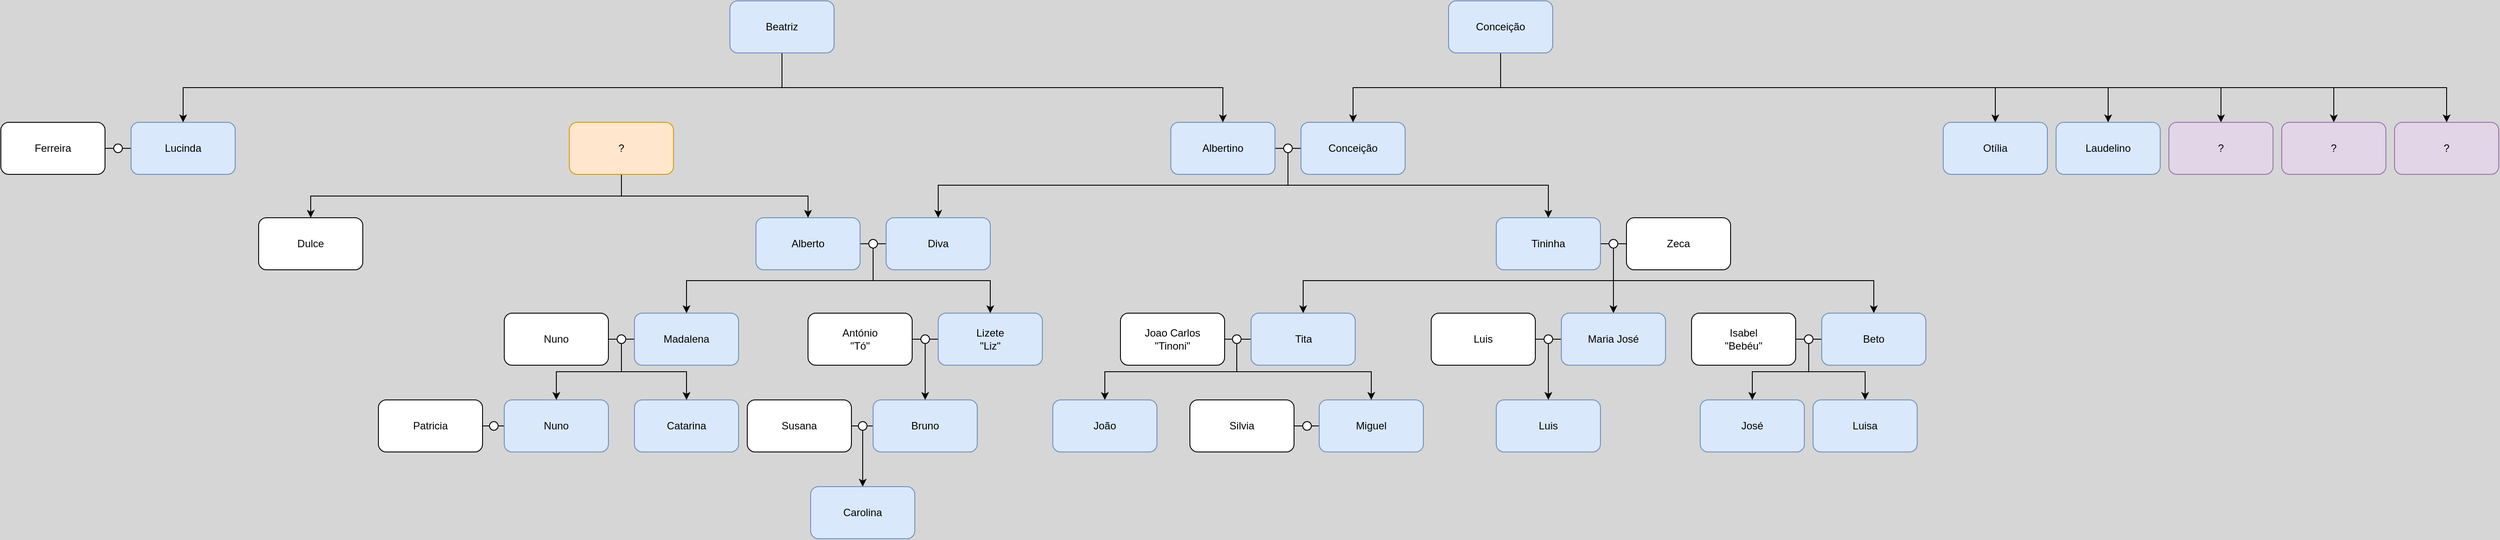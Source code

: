 <mxfile version="26.2.15">
  <diagram name="Page-1" id="p0TcaTql8pqPhPUxsHSn">
    <mxGraphModel dx="9128" dy="1849" grid="1" gridSize="10" guides="1" tooltips="1" connect="1" arrows="1" fold="1" page="1" pageScale="1" pageWidth="850" pageHeight="1100" background="#D6D6D6" math="0" shadow="0">
      <root>
        <mxCell id="0" />
        <mxCell id="1" parent="0" />
        <mxCell id="ZqOxgUCwvgQGVWbEYN_5-1" style="edgeStyle=orthogonalEdgeStyle;rounded=0;orthogonalLoop=1;jettySize=auto;html=1;exitX=0;exitY=0.5;exitDx=0;exitDy=0;entryX=1;entryY=0.5;entryDx=0;entryDy=0;endArrow=none;startFill=0;" edge="1" parent="1" source="ZqOxgUCwvgQGVWbEYN_5-2" target="ZqOxgUCwvgQGVWbEYN_5-8">
          <mxGeometry relative="1" as="geometry" />
        </mxCell>
        <mxCell id="ZqOxgUCwvgQGVWbEYN_5-2" value="Zeca" style="rounded=1;whiteSpace=wrap;html=1;" vertex="1" parent="1">
          <mxGeometry x="-3255" y="400" width="120" height="60" as="geometry" />
        </mxCell>
        <mxCell id="ZqOxgUCwvgQGVWbEYN_5-3" style="edgeStyle=orthogonalEdgeStyle;rounded=0;orthogonalLoop=1;jettySize=auto;html=1;exitX=1;exitY=0.5;exitDx=0;exitDy=0;entryX=0;entryY=0.5;entryDx=0;entryDy=0;endArrow=none;startFill=0;" edge="1" parent="1" source="ZqOxgUCwvgQGVWbEYN_5-4" target="ZqOxgUCwvgQGVWbEYN_5-8">
          <mxGeometry relative="1" as="geometry" />
        </mxCell>
        <mxCell id="ZqOxgUCwvgQGVWbEYN_5-4" value="Tininha" style="rounded=1;whiteSpace=wrap;html=1;fillColor=#dae8fc;strokeColor=#6c8ebf;" vertex="1" parent="1">
          <mxGeometry x="-3405" y="400" width="120" height="60" as="geometry" />
        </mxCell>
        <mxCell id="ZqOxgUCwvgQGVWbEYN_5-5" style="edgeStyle=orthogonalEdgeStyle;rounded=0;orthogonalLoop=1;jettySize=auto;html=1;exitX=0.5;exitY=1;exitDx=0;exitDy=0;entryX=0.5;entryY=0;entryDx=0;entryDy=0;" edge="1" parent="1" source="ZqOxgUCwvgQGVWbEYN_5-8" target="ZqOxgUCwvgQGVWbEYN_5-12">
          <mxGeometry relative="1" as="geometry" />
        </mxCell>
        <mxCell id="ZqOxgUCwvgQGVWbEYN_5-6" style="edgeStyle=orthogonalEdgeStyle;rounded=0;orthogonalLoop=1;jettySize=auto;html=1;exitX=0.5;exitY=1;exitDx=0;exitDy=0;entryX=0.5;entryY=0;entryDx=0;entryDy=0;" edge="1" parent="1" source="ZqOxgUCwvgQGVWbEYN_5-8" target="ZqOxgUCwvgQGVWbEYN_5-101">
          <mxGeometry relative="1" as="geometry">
            <mxPoint x="-3580" y="510" as="targetPoint" />
          </mxGeometry>
        </mxCell>
        <mxCell id="ZqOxgUCwvgQGVWbEYN_5-7" style="edgeStyle=orthogonalEdgeStyle;rounded=0;orthogonalLoop=1;jettySize=auto;html=1;exitX=0.5;exitY=1;exitDx=0;exitDy=0;entryX=0.5;entryY=0;entryDx=0;entryDy=0;" edge="1" parent="1" source="ZqOxgUCwvgQGVWbEYN_5-8" target="ZqOxgUCwvgQGVWbEYN_5-14">
          <mxGeometry relative="1" as="geometry" />
        </mxCell>
        <mxCell id="ZqOxgUCwvgQGVWbEYN_5-8" value="" style="ellipse;whiteSpace=wrap;html=1;aspect=fixed;" vertex="1" parent="1">
          <mxGeometry x="-3275" y="425" width="10" height="10" as="geometry" />
        </mxCell>
        <mxCell id="ZqOxgUCwvgQGVWbEYN_5-11" style="edgeStyle=orthogonalEdgeStyle;rounded=0;orthogonalLoop=1;jettySize=auto;html=1;exitX=0;exitY=0.5;exitDx=0;exitDy=0;entryX=1;entryY=0.5;entryDx=0;entryDy=0;endArrow=none;startFill=0;" edge="1" parent="1" source="ZqOxgUCwvgQGVWbEYN_5-12" target="ZqOxgUCwvgQGVWbEYN_5-23">
          <mxGeometry relative="1" as="geometry" />
        </mxCell>
        <mxCell id="ZqOxgUCwvgQGVWbEYN_5-12" value="Maria José" style="rounded=1;whiteSpace=wrap;html=1;fillColor=#dae8fc;strokeColor=#6c8ebf;" vertex="1" parent="1">
          <mxGeometry x="-3330" y="510" width="120" height="60" as="geometry" />
        </mxCell>
        <mxCell id="ZqOxgUCwvgQGVWbEYN_5-13" style="edgeStyle=orthogonalEdgeStyle;rounded=0;orthogonalLoop=1;jettySize=auto;html=1;exitX=0;exitY=0.5;exitDx=0;exitDy=0;entryX=1;entryY=0.5;entryDx=0;entryDy=0;endArrow=none;startFill=0;" edge="1" parent="1" source="ZqOxgUCwvgQGVWbEYN_5-14" target="ZqOxgUCwvgQGVWbEYN_5-28">
          <mxGeometry relative="1" as="geometry" />
        </mxCell>
        <mxCell id="ZqOxgUCwvgQGVWbEYN_5-14" value="Beto" style="rounded=1;whiteSpace=wrap;html=1;fillColor=#dae8fc;strokeColor=#6c8ebf;" vertex="1" parent="1">
          <mxGeometry x="-3030" y="510" width="120" height="60" as="geometry" />
        </mxCell>
        <mxCell id="ZqOxgUCwvgQGVWbEYN_5-20" style="edgeStyle=orthogonalEdgeStyle;rounded=0;orthogonalLoop=1;jettySize=auto;html=1;exitX=1;exitY=0.5;exitDx=0;exitDy=0;entryX=0;entryY=0.5;entryDx=0;entryDy=0;endArrow=none;startFill=0;" edge="1" parent="1" source="ZqOxgUCwvgQGVWbEYN_5-21" target="ZqOxgUCwvgQGVWbEYN_5-23">
          <mxGeometry relative="1" as="geometry" />
        </mxCell>
        <mxCell id="ZqOxgUCwvgQGVWbEYN_5-21" value="Luis" style="rounded=1;whiteSpace=wrap;html=1;" vertex="1" parent="1">
          <mxGeometry x="-3480" y="510" width="120" height="60" as="geometry" />
        </mxCell>
        <mxCell id="ZqOxgUCwvgQGVWbEYN_5-22" style="edgeStyle=orthogonalEdgeStyle;rounded=0;orthogonalLoop=1;jettySize=auto;html=1;exitX=0.5;exitY=1;exitDx=0;exitDy=0;entryX=0.5;entryY=0;entryDx=0;entryDy=0;" edge="1" parent="1" source="ZqOxgUCwvgQGVWbEYN_5-23" target="ZqOxgUCwvgQGVWbEYN_5-31">
          <mxGeometry relative="1" as="geometry" />
        </mxCell>
        <mxCell id="ZqOxgUCwvgQGVWbEYN_5-23" value="" style="ellipse;whiteSpace=wrap;html=1;aspect=fixed;" vertex="1" parent="1">
          <mxGeometry x="-3350" y="535" width="10" height="10" as="geometry" />
        </mxCell>
        <mxCell id="ZqOxgUCwvgQGVWbEYN_5-24" style="edgeStyle=orthogonalEdgeStyle;rounded=0;orthogonalLoop=1;jettySize=auto;html=1;exitX=1;exitY=0.5;exitDx=0;exitDy=0;entryX=0;entryY=0.5;entryDx=0;entryDy=0;endArrow=none;startFill=0;" edge="1" parent="1" source="ZqOxgUCwvgQGVWbEYN_5-25" target="ZqOxgUCwvgQGVWbEYN_5-28">
          <mxGeometry relative="1" as="geometry" />
        </mxCell>
        <mxCell id="ZqOxgUCwvgQGVWbEYN_5-25" value="Isabel&lt;br&gt;&quot;Bebéu&quot;" style="rounded=1;whiteSpace=wrap;html=1;" vertex="1" parent="1">
          <mxGeometry x="-3180" y="510" width="120" height="60" as="geometry" />
        </mxCell>
        <mxCell id="ZqOxgUCwvgQGVWbEYN_5-26" style="edgeStyle=orthogonalEdgeStyle;rounded=0;orthogonalLoop=1;jettySize=auto;html=1;exitX=0.5;exitY=1;exitDx=0;exitDy=0;entryX=0.5;entryY=0;entryDx=0;entryDy=0;" edge="1" parent="1" source="ZqOxgUCwvgQGVWbEYN_5-28" target="ZqOxgUCwvgQGVWbEYN_5-32">
          <mxGeometry relative="1" as="geometry" />
        </mxCell>
        <mxCell id="ZqOxgUCwvgQGVWbEYN_5-27" style="edgeStyle=orthogonalEdgeStyle;rounded=0;orthogonalLoop=1;jettySize=auto;html=1;exitX=0.5;exitY=1;exitDx=0;exitDy=0;entryX=0.5;entryY=0;entryDx=0;entryDy=0;" edge="1" parent="1" source="ZqOxgUCwvgQGVWbEYN_5-28" target="ZqOxgUCwvgQGVWbEYN_5-33">
          <mxGeometry relative="1" as="geometry" />
        </mxCell>
        <mxCell id="ZqOxgUCwvgQGVWbEYN_5-28" value="" style="ellipse;whiteSpace=wrap;html=1;aspect=fixed;" vertex="1" parent="1">
          <mxGeometry x="-3050" y="535" width="10" height="10" as="geometry" />
        </mxCell>
        <mxCell id="ZqOxgUCwvgQGVWbEYN_5-31" value="Luis" style="rounded=1;whiteSpace=wrap;html=1;fillColor=#dae8fc;strokeColor=#6c8ebf;" vertex="1" parent="1">
          <mxGeometry x="-3405" y="610" width="120" height="60" as="geometry" />
        </mxCell>
        <mxCell id="ZqOxgUCwvgQGVWbEYN_5-32" value="José" style="rounded=1;whiteSpace=wrap;html=1;fillColor=#dae8fc;strokeColor=#6c8ebf;" vertex="1" parent="1">
          <mxGeometry x="-3170" y="610" width="120" height="60" as="geometry" />
        </mxCell>
        <mxCell id="ZqOxgUCwvgQGVWbEYN_5-33" value="Luisa" style="rounded=1;whiteSpace=wrap;html=1;fillColor=#dae8fc;strokeColor=#6c8ebf;" vertex="1" parent="1">
          <mxGeometry x="-3040" y="610" width="120" height="60" as="geometry" />
        </mxCell>
        <mxCell id="ZqOxgUCwvgQGVWbEYN_5-55" style="edgeStyle=orthogonalEdgeStyle;rounded=0;orthogonalLoop=1;jettySize=auto;html=1;exitX=0;exitY=0.5;exitDx=0;exitDy=0;entryX=1;entryY=0.5;entryDx=0;entryDy=0;endArrow=none;startFill=0;" edge="1" parent="1" source="ZqOxgUCwvgQGVWbEYN_5-34" target="ZqOxgUCwvgQGVWbEYN_5-47">
          <mxGeometry relative="1" as="geometry" />
        </mxCell>
        <mxCell id="ZqOxgUCwvgQGVWbEYN_5-34" value="Diva" style="rounded=1;whiteSpace=wrap;html=1;fillColor=#dae8fc;strokeColor=#6c8ebf;" vertex="1" parent="1">
          <mxGeometry x="-4108" y="400" width="120" height="60" as="geometry" />
        </mxCell>
        <mxCell id="ZqOxgUCwvgQGVWbEYN_5-38" style="edgeStyle=orthogonalEdgeStyle;rounded=0;orthogonalLoop=1;jettySize=auto;html=1;exitX=1;exitY=0.5;exitDx=0;exitDy=0;entryX=0;entryY=0.5;entryDx=0;entryDy=0;endArrow=none;startFill=0;" edge="1" parent="1" source="ZqOxgUCwvgQGVWbEYN_5-35" target="ZqOxgUCwvgQGVWbEYN_5-37">
          <mxGeometry relative="1" as="geometry" />
        </mxCell>
        <mxCell id="ZqOxgUCwvgQGVWbEYN_5-35" value="Albertino" style="rounded=1;whiteSpace=wrap;html=1;fillColor=#dae8fc;strokeColor=#6c8ebf;" vertex="1" parent="1">
          <mxGeometry x="-3780" y="290" width="120" height="60" as="geometry" />
        </mxCell>
        <mxCell id="ZqOxgUCwvgQGVWbEYN_5-39" style="edgeStyle=orthogonalEdgeStyle;rounded=0;orthogonalLoop=1;jettySize=auto;html=1;exitX=0;exitY=0.5;exitDx=0;exitDy=0;entryX=1;entryY=0.5;entryDx=0;entryDy=0;endArrow=none;startFill=0;" edge="1" parent="1" source="ZqOxgUCwvgQGVWbEYN_5-36" target="ZqOxgUCwvgQGVWbEYN_5-37">
          <mxGeometry relative="1" as="geometry" />
        </mxCell>
        <mxCell id="ZqOxgUCwvgQGVWbEYN_5-36" value="Conceição" style="rounded=1;whiteSpace=wrap;html=1;fillColor=#dae8fc;strokeColor=#6c8ebf;" vertex="1" parent="1">
          <mxGeometry x="-3630" y="290" width="120" height="60" as="geometry" />
        </mxCell>
        <mxCell id="ZqOxgUCwvgQGVWbEYN_5-40" style="edgeStyle=orthogonalEdgeStyle;rounded=0;orthogonalLoop=1;jettySize=auto;html=1;exitX=0.5;exitY=1;exitDx=0;exitDy=0;entryX=0.5;entryY=0;entryDx=0;entryDy=0;" edge="1" parent="1" source="ZqOxgUCwvgQGVWbEYN_5-37" target="ZqOxgUCwvgQGVWbEYN_5-34">
          <mxGeometry relative="1" as="geometry" />
        </mxCell>
        <mxCell id="ZqOxgUCwvgQGVWbEYN_5-41" style="edgeStyle=orthogonalEdgeStyle;rounded=0;orthogonalLoop=1;jettySize=auto;html=1;exitX=0.5;exitY=1;exitDx=0;exitDy=0;entryX=0.5;entryY=0;entryDx=0;entryDy=0;" edge="1" parent="1" source="ZqOxgUCwvgQGVWbEYN_5-37" target="ZqOxgUCwvgQGVWbEYN_5-4">
          <mxGeometry relative="1" as="geometry" />
        </mxCell>
        <mxCell id="ZqOxgUCwvgQGVWbEYN_5-37" value="" style="ellipse;whiteSpace=wrap;html=1;aspect=fixed;" vertex="1" parent="1">
          <mxGeometry x="-3650" y="315" width="10" height="10" as="geometry" />
        </mxCell>
        <mxCell id="ZqOxgUCwvgQGVWbEYN_5-54" style="edgeStyle=orthogonalEdgeStyle;rounded=0;orthogonalLoop=1;jettySize=auto;html=1;exitX=0;exitY=0.5;exitDx=0;exitDy=0;entryX=1;entryY=0.5;entryDx=0;entryDy=0;endArrow=none;startFill=0;" edge="1" parent="1" source="ZqOxgUCwvgQGVWbEYN_5-42" target="ZqOxgUCwvgQGVWbEYN_5-53">
          <mxGeometry relative="1" as="geometry" />
        </mxCell>
        <mxCell id="ZqOxgUCwvgQGVWbEYN_5-42" value="Lizete&lt;br&gt;&quot;Liz&quot;" style="rounded=1;whiteSpace=wrap;html=1;fillColor=#dae8fc;strokeColor=#6c8ebf;" vertex="1" parent="1">
          <mxGeometry x="-4048" y="510" width="120" height="60" as="geometry" />
        </mxCell>
        <mxCell id="ZqOxgUCwvgQGVWbEYN_5-58" style="edgeStyle=orthogonalEdgeStyle;rounded=0;orthogonalLoop=1;jettySize=auto;html=1;exitX=0;exitY=0.5;exitDx=0;exitDy=0;entryX=1;entryY=0.5;entryDx=0;entryDy=0;endArrow=none;startFill=0;" edge="1" parent="1" source="ZqOxgUCwvgQGVWbEYN_5-43" target="ZqOxgUCwvgQGVWbEYN_5-50">
          <mxGeometry relative="1" as="geometry" />
        </mxCell>
        <mxCell id="ZqOxgUCwvgQGVWbEYN_5-43" value="Madalena" style="rounded=1;whiteSpace=wrap;html=1;fillColor=#dae8fc;strokeColor=#6c8ebf;" vertex="1" parent="1">
          <mxGeometry x="-4398" y="510" width="120" height="60" as="geometry" />
        </mxCell>
        <mxCell id="ZqOxgUCwvgQGVWbEYN_5-45" style="edgeStyle=orthogonalEdgeStyle;rounded=0;orthogonalLoop=1;jettySize=auto;html=1;exitX=1;exitY=0.5;exitDx=0;exitDy=0;entryX=0;entryY=0.5;entryDx=0;entryDy=0;endArrow=none;startFill=0;" edge="1" parent="1" source="ZqOxgUCwvgQGVWbEYN_5-46" target="ZqOxgUCwvgQGVWbEYN_5-47">
          <mxGeometry relative="1" as="geometry" />
        </mxCell>
        <mxCell id="ZqOxgUCwvgQGVWbEYN_5-46" value="Alberto" style="rounded=1;whiteSpace=wrap;html=1;fillColor=#dae8fc;strokeColor=#6c8ebf;" vertex="1" parent="1">
          <mxGeometry x="-4258" y="400" width="120" height="60" as="geometry" />
        </mxCell>
        <mxCell id="ZqOxgUCwvgQGVWbEYN_5-56" style="edgeStyle=orthogonalEdgeStyle;rounded=0;orthogonalLoop=1;jettySize=auto;html=1;exitX=0.5;exitY=1;exitDx=0;exitDy=0;entryX=0.5;entryY=0;entryDx=0;entryDy=0;" edge="1" parent="1" source="ZqOxgUCwvgQGVWbEYN_5-47" target="ZqOxgUCwvgQGVWbEYN_5-42">
          <mxGeometry relative="1" as="geometry" />
        </mxCell>
        <mxCell id="ZqOxgUCwvgQGVWbEYN_5-57" style="edgeStyle=orthogonalEdgeStyle;rounded=0;orthogonalLoop=1;jettySize=auto;html=1;exitX=0.5;exitY=1;exitDx=0;exitDy=0;entryX=0.5;entryY=0;entryDx=0;entryDy=0;" edge="1" parent="1" source="ZqOxgUCwvgQGVWbEYN_5-47" target="ZqOxgUCwvgQGVWbEYN_5-43">
          <mxGeometry relative="1" as="geometry" />
        </mxCell>
        <mxCell id="ZqOxgUCwvgQGVWbEYN_5-47" value="" style="ellipse;whiteSpace=wrap;html=1;aspect=fixed;" vertex="1" parent="1">
          <mxGeometry x="-4128" y="425" width="10" height="10" as="geometry" />
        </mxCell>
        <mxCell id="ZqOxgUCwvgQGVWbEYN_5-48" style="edgeStyle=orthogonalEdgeStyle;rounded=0;orthogonalLoop=1;jettySize=auto;html=1;exitX=1;exitY=0.5;exitDx=0;exitDy=0;entryX=0;entryY=0.5;entryDx=0;entryDy=0;endArrow=none;startFill=0;" edge="1" parent="1" source="ZqOxgUCwvgQGVWbEYN_5-49" target="ZqOxgUCwvgQGVWbEYN_5-50">
          <mxGeometry relative="1" as="geometry" />
        </mxCell>
        <mxCell id="ZqOxgUCwvgQGVWbEYN_5-49" value="&lt;div&gt;Nuno&lt;/div&gt;" style="rounded=1;whiteSpace=wrap;html=1;" vertex="1" parent="1">
          <mxGeometry x="-4548" y="510" width="120" height="60" as="geometry" />
        </mxCell>
        <mxCell id="ZqOxgUCwvgQGVWbEYN_5-69" style="edgeStyle=orthogonalEdgeStyle;rounded=0;orthogonalLoop=1;jettySize=auto;html=1;exitX=0.5;exitY=1;exitDx=0;exitDy=0;entryX=0.5;entryY=0;entryDx=0;entryDy=0;" edge="1" parent="1" source="ZqOxgUCwvgQGVWbEYN_5-50" target="ZqOxgUCwvgQGVWbEYN_5-66">
          <mxGeometry relative="1" as="geometry" />
        </mxCell>
        <mxCell id="ZqOxgUCwvgQGVWbEYN_5-70" style="edgeStyle=orthogonalEdgeStyle;rounded=0;orthogonalLoop=1;jettySize=auto;html=1;exitX=0.5;exitY=1;exitDx=0;exitDy=0;entryX=0.5;entryY=0;entryDx=0;entryDy=0;" edge="1" parent="1" source="ZqOxgUCwvgQGVWbEYN_5-50" target="ZqOxgUCwvgQGVWbEYN_5-68">
          <mxGeometry relative="1" as="geometry" />
        </mxCell>
        <mxCell id="ZqOxgUCwvgQGVWbEYN_5-50" value="" style="ellipse;whiteSpace=wrap;html=1;aspect=fixed;" vertex="1" parent="1">
          <mxGeometry x="-4418" y="535" width="10" height="10" as="geometry" />
        </mxCell>
        <mxCell id="ZqOxgUCwvgQGVWbEYN_5-51" style="edgeStyle=orthogonalEdgeStyle;rounded=0;orthogonalLoop=1;jettySize=auto;html=1;exitX=1;exitY=0.5;exitDx=0;exitDy=0;entryX=0;entryY=0.5;entryDx=0;entryDy=0;endArrow=none;startFill=0;" edge="1" parent="1" source="ZqOxgUCwvgQGVWbEYN_5-52" target="ZqOxgUCwvgQGVWbEYN_5-53">
          <mxGeometry relative="1" as="geometry" />
        </mxCell>
        <mxCell id="ZqOxgUCwvgQGVWbEYN_5-52" value="&lt;div&gt;António&lt;br&gt;&quot;Tó&quot;&lt;/div&gt;" style="rounded=1;whiteSpace=wrap;html=1;" vertex="1" parent="1">
          <mxGeometry x="-4198" y="510" width="120" height="60" as="geometry" />
        </mxCell>
        <mxCell id="ZqOxgUCwvgQGVWbEYN_5-67" style="edgeStyle=orthogonalEdgeStyle;rounded=0;orthogonalLoop=1;jettySize=auto;html=1;exitX=0.5;exitY=1;exitDx=0;exitDy=0;entryX=0.5;entryY=0;entryDx=0;entryDy=0;" edge="1" parent="1" source="ZqOxgUCwvgQGVWbEYN_5-53" target="ZqOxgUCwvgQGVWbEYN_5-59">
          <mxGeometry relative="1" as="geometry" />
        </mxCell>
        <mxCell id="ZqOxgUCwvgQGVWbEYN_5-53" value="" style="ellipse;whiteSpace=wrap;html=1;aspect=fixed;" vertex="1" parent="1">
          <mxGeometry x="-4068" y="535" width="10" height="10" as="geometry" />
        </mxCell>
        <mxCell id="ZqOxgUCwvgQGVWbEYN_5-63" style="edgeStyle=orthogonalEdgeStyle;rounded=0;orthogonalLoop=1;jettySize=auto;html=1;exitX=0;exitY=0.5;exitDx=0;exitDy=0;entryX=1;entryY=0.5;entryDx=0;entryDy=0;endArrow=none;startFill=0;" edge="1" parent="1" source="ZqOxgUCwvgQGVWbEYN_5-59" target="ZqOxgUCwvgQGVWbEYN_5-62">
          <mxGeometry relative="1" as="geometry" />
        </mxCell>
        <mxCell id="ZqOxgUCwvgQGVWbEYN_5-59" value="Bruno" style="rounded=1;whiteSpace=wrap;html=1;fillColor=#dae8fc;strokeColor=#6c8ebf;" vertex="1" parent="1">
          <mxGeometry x="-4123" y="610" width="120" height="60" as="geometry" />
        </mxCell>
        <mxCell id="ZqOxgUCwvgQGVWbEYN_5-60" style="edgeStyle=orthogonalEdgeStyle;rounded=0;orthogonalLoop=1;jettySize=auto;html=1;exitX=1;exitY=0.5;exitDx=0;exitDy=0;entryX=0;entryY=0.5;entryDx=0;entryDy=0;endArrow=none;startFill=0;" edge="1" parent="1" source="ZqOxgUCwvgQGVWbEYN_5-61" target="ZqOxgUCwvgQGVWbEYN_5-62">
          <mxGeometry relative="1" as="geometry" />
        </mxCell>
        <mxCell id="ZqOxgUCwvgQGVWbEYN_5-61" value="Susana" style="rounded=1;whiteSpace=wrap;html=1;" vertex="1" parent="1">
          <mxGeometry x="-4268" y="610" width="120" height="60" as="geometry" />
        </mxCell>
        <mxCell id="ZqOxgUCwvgQGVWbEYN_5-65" style="edgeStyle=orthogonalEdgeStyle;rounded=0;orthogonalLoop=1;jettySize=auto;html=1;exitX=0.5;exitY=1;exitDx=0;exitDy=0;entryX=0.5;entryY=0;entryDx=0;entryDy=0;" edge="1" parent="1" source="ZqOxgUCwvgQGVWbEYN_5-62" target="ZqOxgUCwvgQGVWbEYN_5-64">
          <mxGeometry relative="1" as="geometry" />
        </mxCell>
        <mxCell id="ZqOxgUCwvgQGVWbEYN_5-62" value="" style="ellipse;whiteSpace=wrap;html=1;aspect=fixed;" vertex="1" parent="1">
          <mxGeometry x="-4140" y="635" width="10" height="10" as="geometry" />
        </mxCell>
        <mxCell id="ZqOxgUCwvgQGVWbEYN_5-64" value="Carolina" style="rounded=1;whiteSpace=wrap;html=1;fillColor=#dae8fc;strokeColor=#6c8ebf;" vertex="1" parent="1">
          <mxGeometry x="-4195" y="710" width="120" height="60" as="geometry" />
        </mxCell>
        <mxCell id="ZqOxgUCwvgQGVWbEYN_5-66" value="Catarina" style="rounded=1;whiteSpace=wrap;html=1;fillColor=#dae8fc;strokeColor=#6c8ebf;" vertex="1" parent="1">
          <mxGeometry x="-4398" y="610" width="120" height="60" as="geometry" />
        </mxCell>
        <mxCell id="ZqOxgUCwvgQGVWbEYN_5-99" style="edgeStyle=orthogonalEdgeStyle;rounded=0;orthogonalLoop=1;jettySize=auto;html=1;exitX=0;exitY=0.5;exitDx=0;exitDy=0;entryX=1;entryY=0.5;entryDx=0;entryDy=0;endArrow=none;startFill=0;" edge="1" parent="1" source="ZqOxgUCwvgQGVWbEYN_5-68" target="ZqOxgUCwvgQGVWbEYN_5-98">
          <mxGeometry relative="1" as="geometry" />
        </mxCell>
        <mxCell id="ZqOxgUCwvgQGVWbEYN_5-68" value="Nuno" style="rounded=1;whiteSpace=wrap;html=1;fillColor=#dae8fc;strokeColor=#6c8ebf;" vertex="1" parent="1">
          <mxGeometry x="-4548" y="610" width="120" height="60" as="geometry" />
        </mxCell>
        <mxCell id="ZqOxgUCwvgQGVWbEYN_5-72" style="edgeStyle=orthogonalEdgeStyle;rounded=0;orthogonalLoop=1;jettySize=auto;html=1;exitX=0.5;exitY=1;exitDx=0;exitDy=0;entryX=0.5;entryY=0;entryDx=0;entryDy=0;" edge="1" parent="1" source="ZqOxgUCwvgQGVWbEYN_5-71" target="ZqOxgUCwvgQGVWbEYN_5-36">
          <mxGeometry relative="1" as="geometry" />
        </mxCell>
        <mxCell id="ZqOxgUCwvgQGVWbEYN_5-75" style="edgeStyle=orthogonalEdgeStyle;rounded=0;orthogonalLoop=1;jettySize=auto;html=1;exitX=0.5;exitY=1;exitDx=0;exitDy=0;entryX=0.5;entryY=0;entryDx=0;entryDy=0;" edge="1" parent="1" source="ZqOxgUCwvgQGVWbEYN_5-71" target="ZqOxgUCwvgQGVWbEYN_5-73">
          <mxGeometry relative="1" as="geometry" />
        </mxCell>
        <mxCell id="ZqOxgUCwvgQGVWbEYN_5-76" style="edgeStyle=orthogonalEdgeStyle;rounded=0;orthogonalLoop=1;jettySize=auto;html=1;exitX=0.5;exitY=1;exitDx=0;exitDy=0;entryX=0.5;entryY=0;entryDx=0;entryDy=0;" edge="1" parent="1" source="ZqOxgUCwvgQGVWbEYN_5-71" target="ZqOxgUCwvgQGVWbEYN_5-74">
          <mxGeometry relative="1" as="geometry" />
        </mxCell>
        <mxCell id="ZqOxgUCwvgQGVWbEYN_5-80" style="edgeStyle=orthogonalEdgeStyle;rounded=0;orthogonalLoop=1;jettySize=auto;html=1;exitX=0.5;exitY=1;exitDx=0;exitDy=0;entryX=0.5;entryY=0;entryDx=0;entryDy=0;" edge="1" parent="1" source="ZqOxgUCwvgQGVWbEYN_5-71" target="ZqOxgUCwvgQGVWbEYN_5-77">
          <mxGeometry relative="1" as="geometry" />
        </mxCell>
        <mxCell id="ZqOxgUCwvgQGVWbEYN_5-81" style="edgeStyle=orthogonalEdgeStyle;rounded=0;orthogonalLoop=1;jettySize=auto;html=1;exitX=0.5;exitY=1;exitDx=0;exitDy=0;entryX=0.5;entryY=0;entryDx=0;entryDy=0;" edge="1" parent="1" source="ZqOxgUCwvgQGVWbEYN_5-71" target="ZqOxgUCwvgQGVWbEYN_5-78">
          <mxGeometry relative="1" as="geometry" />
        </mxCell>
        <mxCell id="ZqOxgUCwvgQGVWbEYN_5-82" style="edgeStyle=orthogonalEdgeStyle;rounded=0;orthogonalLoop=1;jettySize=auto;html=1;exitX=0.5;exitY=1;exitDx=0;exitDy=0;entryX=0.5;entryY=0;entryDx=0;entryDy=0;" edge="1" parent="1" source="ZqOxgUCwvgQGVWbEYN_5-71" target="ZqOxgUCwvgQGVWbEYN_5-79">
          <mxGeometry relative="1" as="geometry" />
        </mxCell>
        <mxCell id="ZqOxgUCwvgQGVWbEYN_5-71" value="Conceição" style="rounded=1;whiteSpace=wrap;html=1;fillColor=#dae8fc;strokeColor=#6c8ebf;" vertex="1" parent="1">
          <mxGeometry x="-3460" y="150" width="120" height="60" as="geometry" />
        </mxCell>
        <mxCell id="ZqOxgUCwvgQGVWbEYN_5-73" value="Otília" style="rounded=1;whiteSpace=wrap;html=1;fillColor=#dae8fc;strokeColor=#6c8ebf;" vertex="1" parent="1">
          <mxGeometry x="-2890" y="290" width="120" height="60" as="geometry" />
        </mxCell>
        <mxCell id="ZqOxgUCwvgQGVWbEYN_5-74" value="Laudelino" style="rounded=1;whiteSpace=wrap;html=1;fillColor=#dae8fc;strokeColor=#6c8ebf;" vertex="1" parent="1">
          <mxGeometry x="-2760" y="290" width="120" height="60" as="geometry" />
        </mxCell>
        <mxCell id="ZqOxgUCwvgQGVWbEYN_5-77" value="?" style="rounded=1;whiteSpace=wrap;html=1;fillColor=#e1d5e7;strokeColor=#9673a6;" vertex="1" parent="1">
          <mxGeometry x="-2630" y="290" width="120" height="60" as="geometry" />
        </mxCell>
        <mxCell id="ZqOxgUCwvgQGVWbEYN_5-78" value="?" style="rounded=1;whiteSpace=wrap;html=1;fillColor=#e1d5e7;strokeColor=#9673a6;" vertex="1" parent="1">
          <mxGeometry x="-2500" y="290" width="120" height="60" as="geometry" />
        </mxCell>
        <mxCell id="ZqOxgUCwvgQGVWbEYN_5-79" value="?" style="rounded=1;whiteSpace=wrap;html=1;fillColor=#e1d5e7;strokeColor=#9673a6;" vertex="1" parent="1">
          <mxGeometry x="-2370" y="290" width="120" height="60" as="geometry" />
        </mxCell>
        <mxCell id="ZqOxgUCwvgQGVWbEYN_5-84" style="edgeStyle=orthogonalEdgeStyle;rounded=0;orthogonalLoop=1;jettySize=auto;html=1;exitX=0.5;exitY=1;exitDx=0;exitDy=0;entryX=0.5;entryY=0;entryDx=0;entryDy=0;" edge="1" parent="1" source="ZqOxgUCwvgQGVWbEYN_5-83" target="ZqOxgUCwvgQGVWbEYN_5-35">
          <mxGeometry relative="1" as="geometry" />
        </mxCell>
        <mxCell id="ZqOxgUCwvgQGVWbEYN_5-91" style="edgeStyle=orthogonalEdgeStyle;rounded=0;orthogonalLoop=1;jettySize=auto;html=1;exitX=0.5;exitY=1;exitDx=0;exitDy=0;entryX=0.5;entryY=0;entryDx=0;entryDy=0;" edge="1" parent="1" source="ZqOxgUCwvgQGVWbEYN_5-83" target="ZqOxgUCwvgQGVWbEYN_5-85">
          <mxGeometry relative="1" as="geometry">
            <mxPoint x="-4248" y="290" as="targetPoint" />
          </mxGeometry>
        </mxCell>
        <mxCell id="ZqOxgUCwvgQGVWbEYN_5-83" value="Beatriz" style="rounded=1;whiteSpace=wrap;html=1;fillColor=#dae8fc;strokeColor=#6c8ebf;" vertex="1" parent="1">
          <mxGeometry x="-4288" y="150" width="120" height="60" as="geometry" />
        </mxCell>
        <mxCell id="ZqOxgUCwvgQGVWbEYN_5-89" style="edgeStyle=orthogonalEdgeStyle;rounded=0;orthogonalLoop=1;jettySize=auto;html=1;exitX=0;exitY=0.5;exitDx=0;exitDy=0;entryX=1;entryY=0.5;entryDx=0;entryDy=0;endArrow=none;startFill=0;" edge="1" parent="1" source="ZqOxgUCwvgQGVWbEYN_5-85" target="ZqOxgUCwvgQGVWbEYN_5-88">
          <mxGeometry relative="1" as="geometry" />
        </mxCell>
        <mxCell id="ZqOxgUCwvgQGVWbEYN_5-85" value="Lucinda" style="rounded=1;whiteSpace=wrap;html=1;fillColor=#dae8fc;strokeColor=#6c8ebf;" vertex="1" parent="1">
          <mxGeometry x="-4978" y="290" width="120" height="60" as="geometry" />
        </mxCell>
        <mxCell id="ZqOxgUCwvgQGVWbEYN_5-86" style="edgeStyle=orthogonalEdgeStyle;rounded=0;orthogonalLoop=1;jettySize=auto;html=1;exitX=1;exitY=0.5;exitDx=0;exitDy=0;entryX=0;entryY=0.5;entryDx=0;entryDy=0;endArrow=none;startFill=0;" edge="1" parent="1" source="ZqOxgUCwvgQGVWbEYN_5-87" target="ZqOxgUCwvgQGVWbEYN_5-88">
          <mxGeometry relative="1" as="geometry" />
        </mxCell>
        <mxCell id="ZqOxgUCwvgQGVWbEYN_5-87" value="Ferreira" style="rounded=1;whiteSpace=wrap;html=1;" vertex="1" parent="1">
          <mxGeometry x="-5128" y="290" width="120" height="60" as="geometry" />
        </mxCell>
        <mxCell id="ZqOxgUCwvgQGVWbEYN_5-88" value="" style="ellipse;whiteSpace=wrap;html=1;aspect=fixed;" vertex="1" parent="1">
          <mxGeometry x="-4998" y="315" width="10" height="10" as="geometry" />
        </mxCell>
        <mxCell id="ZqOxgUCwvgQGVWbEYN_5-92" value="Dulce" style="rounded=1;whiteSpace=wrap;html=1;" vertex="1" parent="1">
          <mxGeometry x="-4831" y="400" width="120" height="60" as="geometry" />
        </mxCell>
        <mxCell id="ZqOxgUCwvgQGVWbEYN_5-94" style="edgeStyle=orthogonalEdgeStyle;rounded=0;orthogonalLoop=1;jettySize=auto;html=1;exitX=0.5;exitY=1;exitDx=0;exitDy=0;entryX=0.5;entryY=0;entryDx=0;entryDy=0;" edge="1" parent="1" source="ZqOxgUCwvgQGVWbEYN_5-93" target="ZqOxgUCwvgQGVWbEYN_5-46">
          <mxGeometry relative="1" as="geometry" />
        </mxCell>
        <mxCell id="ZqOxgUCwvgQGVWbEYN_5-95" style="edgeStyle=orthogonalEdgeStyle;rounded=0;orthogonalLoop=1;jettySize=auto;html=1;exitX=0.5;exitY=1;exitDx=0;exitDy=0;entryX=0.5;entryY=0;entryDx=0;entryDy=0;" edge="1" parent="1" source="ZqOxgUCwvgQGVWbEYN_5-93" target="ZqOxgUCwvgQGVWbEYN_5-92">
          <mxGeometry relative="1" as="geometry" />
        </mxCell>
        <mxCell id="ZqOxgUCwvgQGVWbEYN_5-93" value="?" style="rounded=1;whiteSpace=wrap;html=1;fillColor=#ffe6cc;strokeColor=#d79b00;" vertex="1" parent="1">
          <mxGeometry x="-4473" y="290" width="120" height="60" as="geometry" />
        </mxCell>
        <mxCell id="ZqOxgUCwvgQGVWbEYN_5-96" style="edgeStyle=orthogonalEdgeStyle;rounded=0;orthogonalLoop=1;jettySize=auto;html=1;exitX=1;exitY=0.5;exitDx=0;exitDy=0;entryX=0;entryY=0.5;entryDx=0;entryDy=0;endArrow=none;startFill=0;" edge="1" parent="1" source="ZqOxgUCwvgQGVWbEYN_5-97" target="ZqOxgUCwvgQGVWbEYN_5-98">
          <mxGeometry relative="1" as="geometry" />
        </mxCell>
        <mxCell id="ZqOxgUCwvgQGVWbEYN_5-97" value="Patricia" style="rounded=1;whiteSpace=wrap;html=1;" vertex="1" parent="1">
          <mxGeometry x="-4693" y="610" width="120" height="60" as="geometry" />
        </mxCell>
        <mxCell id="ZqOxgUCwvgQGVWbEYN_5-98" value="" style="ellipse;whiteSpace=wrap;html=1;aspect=fixed;" vertex="1" parent="1">
          <mxGeometry x="-4565" y="635" width="10" height="10" as="geometry" />
        </mxCell>
        <mxCell id="ZqOxgUCwvgQGVWbEYN_5-100" style="edgeStyle=orthogonalEdgeStyle;rounded=0;orthogonalLoop=1;jettySize=auto;html=1;exitX=0;exitY=0.5;exitDx=0;exitDy=0;entryX=1;entryY=0.5;entryDx=0;entryDy=0;endArrow=none;startFill=0;" edge="1" parent="1" source="ZqOxgUCwvgQGVWbEYN_5-101" target="ZqOxgUCwvgQGVWbEYN_5-106">
          <mxGeometry relative="1" as="geometry" />
        </mxCell>
        <mxCell id="ZqOxgUCwvgQGVWbEYN_5-101" value="Tita" style="rounded=1;whiteSpace=wrap;html=1;fillColor=#dae8fc;strokeColor=#6c8ebf;" vertex="1" parent="1">
          <mxGeometry x="-3687.5" y="510" width="120" height="60" as="geometry" />
        </mxCell>
        <mxCell id="ZqOxgUCwvgQGVWbEYN_5-102" style="edgeStyle=orthogonalEdgeStyle;rounded=0;orthogonalLoop=1;jettySize=auto;html=1;exitX=1;exitY=0.5;exitDx=0;exitDy=0;entryX=0;entryY=0.5;entryDx=0;entryDy=0;endArrow=none;startFill=0;" edge="1" parent="1" source="ZqOxgUCwvgQGVWbEYN_5-103">
          <mxGeometry relative="1" as="geometry">
            <mxPoint x="-3708" y="540" as="targetPoint" />
          </mxGeometry>
        </mxCell>
        <mxCell id="ZqOxgUCwvgQGVWbEYN_5-103" value="Joao Carlos&lt;div&gt;&quot;Tinoni&quot;&lt;/div&gt;" style="rounded=1;whiteSpace=wrap;html=1;" vertex="1" parent="1">
          <mxGeometry x="-3838" y="510" width="120" height="60" as="geometry" />
        </mxCell>
        <mxCell id="ZqOxgUCwvgQGVWbEYN_5-104" style="edgeStyle=orthogonalEdgeStyle;rounded=0;orthogonalLoop=1;jettySize=auto;html=1;exitX=0.5;exitY=1;exitDx=0;exitDy=0;entryX=0.5;entryY=0;entryDx=0;entryDy=0;" edge="1" parent="1" source="ZqOxgUCwvgQGVWbEYN_5-106" target="ZqOxgUCwvgQGVWbEYN_5-107">
          <mxGeometry relative="1" as="geometry" />
        </mxCell>
        <mxCell id="ZqOxgUCwvgQGVWbEYN_5-105" style="edgeStyle=orthogonalEdgeStyle;rounded=0;orthogonalLoop=1;jettySize=auto;html=1;exitX=0.5;exitY=1;exitDx=0;exitDy=0;entryX=0.5;entryY=0;entryDx=0;entryDy=0;" edge="1" parent="1" source="ZqOxgUCwvgQGVWbEYN_5-106" target="ZqOxgUCwvgQGVWbEYN_5-109">
          <mxGeometry relative="1" as="geometry" />
        </mxCell>
        <mxCell id="ZqOxgUCwvgQGVWbEYN_5-106" value="" style="ellipse;whiteSpace=wrap;html=1;aspect=fixed;" vertex="1" parent="1">
          <mxGeometry x="-3709" y="535" width="10" height="10" as="geometry" />
        </mxCell>
        <mxCell id="ZqOxgUCwvgQGVWbEYN_5-107" value="João" style="rounded=1;whiteSpace=wrap;html=1;fillColor=#dae8fc;strokeColor=#6c8ebf;" vertex="1" parent="1">
          <mxGeometry x="-3916" y="610" width="120" height="60" as="geometry" />
        </mxCell>
        <mxCell id="ZqOxgUCwvgQGVWbEYN_5-108" style="edgeStyle=orthogonalEdgeStyle;rounded=0;orthogonalLoop=1;jettySize=auto;html=1;exitX=0;exitY=0.5;exitDx=0;exitDy=0;entryX=1;entryY=0.5;entryDx=0;entryDy=0;endArrow=none;startFill=0;" edge="1" parent="1" source="ZqOxgUCwvgQGVWbEYN_5-109" target="ZqOxgUCwvgQGVWbEYN_5-112">
          <mxGeometry relative="1" as="geometry" />
        </mxCell>
        <mxCell id="ZqOxgUCwvgQGVWbEYN_5-109" value="Miguel" style="rounded=1;whiteSpace=wrap;html=1;fillColor=#dae8fc;strokeColor=#6c8ebf;" vertex="1" parent="1">
          <mxGeometry x="-3609" y="610" width="120" height="60" as="geometry" />
        </mxCell>
        <mxCell id="ZqOxgUCwvgQGVWbEYN_5-110" style="edgeStyle=orthogonalEdgeStyle;rounded=0;orthogonalLoop=1;jettySize=auto;html=1;exitX=1;exitY=0.5;exitDx=0;exitDy=0;entryX=0;entryY=0.5;entryDx=0;entryDy=0;endArrow=none;startFill=0;" edge="1" parent="1" source="ZqOxgUCwvgQGVWbEYN_5-111" target="ZqOxgUCwvgQGVWbEYN_5-112">
          <mxGeometry relative="1" as="geometry" />
        </mxCell>
        <mxCell id="ZqOxgUCwvgQGVWbEYN_5-111" value="Silvia" style="rounded=1;whiteSpace=wrap;html=1;" vertex="1" parent="1">
          <mxGeometry x="-3758" y="610" width="120" height="60" as="geometry" />
        </mxCell>
        <mxCell id="ZqOxgUCwvgQGVWbEYN_5-112" value="" style="ellipse;whiteSpace=wrap;html=1;aspect=fixed;" vertex="1" parent="1">
          <mxGeometry x="-3628" y="635" width="10" height="10" as="geometry" />
        </mxCell>
      </root>
    </mxGraphModel>
  </diagram>
</mxfile>
